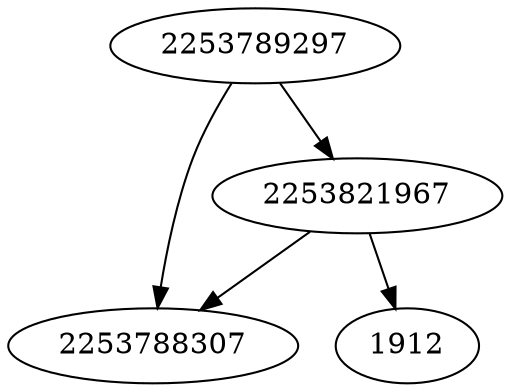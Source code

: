 strict digraph  {
1912;
2253789297;
2253788307;
2253821967;
2253789297 -> 2253821967;
2253789297 -> 2253788307;
2253821967 -> 1912;
2253821967 -> 2253788307;
}
